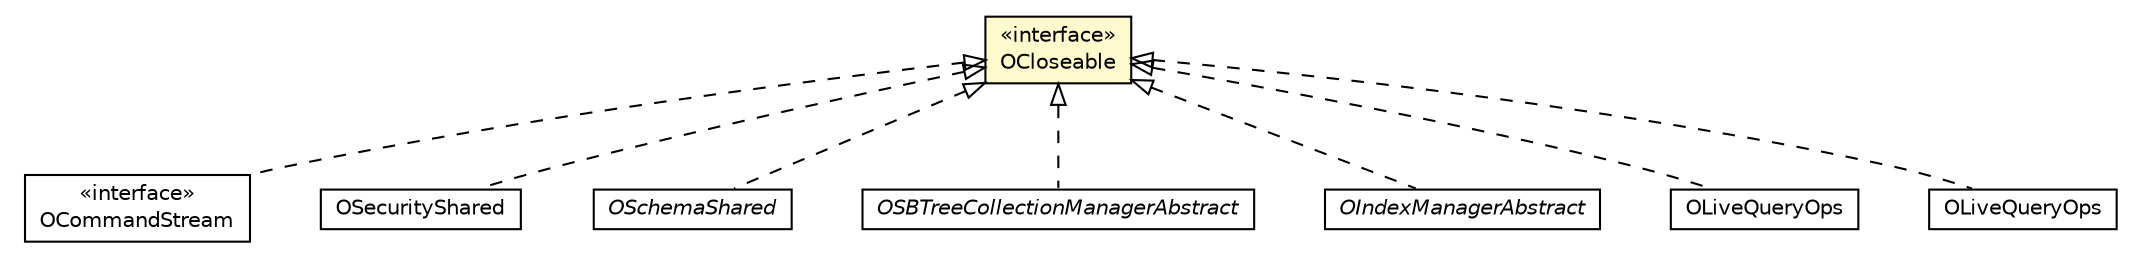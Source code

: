 #!/usr/local/bin/dot
#
# Class diagram 
# Generated by UMLGraph version R5_6-24-gf6e263 (http://www.umlgraph.org/)
#

digraph G {
	edge [fontname="Helvetica",fontsize=10,labelfontname="Helvetica",labelfontsize=10];
	node [fontname="Helvetica",fontsize=10,shape=plaintext];
	nodesep=0.25;
	ranksep=0.5;
	// com.orientechnologies.common.concur.resource.OCloseable
	c1807798 [label=<<table title="com.orientechnologies.common.concur.resource.OCloseable" border="0" cellborder="1" cellspacing="0" cellpadding="2" port="p" bgcolor="lemonChiffon" href="./OCloseable.html">
		<tr><td><table border="0" cellspacing="0" cellpadding="1">
<tr><td align="center" balign="center"> &#171;interface&#187; </td></tr>
<tr><td align="center" balign="center"> OCloseable </td></tr>
		</table></td></tr>
		</table>>, URL="./OCloseable.html", fontname="Helvetica", fontcolor="black", fontsize=10.0];
	// com.orientechnologies.common.console.OCommandStream
	c1807879 [label=<<table title="com.orientechnologies.common.console.OCommandStream" border="0" cellborder="1" cellspacing="0" cellpadding="2" port="p" href="../../console/OCommandStream.html">
		<tr><td><table border="0" cellspacing="0" cellpadding="1">
<tr><td align="center" balign="center"> &#171;interface&#187; </td></tr>
<tr><td align="center" balign="center"> OCommandStream </td></tr>
		</table></td></tr>
		</table>>, URL="../../console/OCommandStream.html", fontname="Helvetica", fontcolor="black", fontsize=10.0];
	// com.orientechnologies.orient.core.metadata.security.OSecurityShared
	c1808155 [label=<<table title="com.orientechnologies.orient.core.metadata.security.OSecurityShared" border="0" cellborder="1" cellspacing="0" cellpadding="2" port="p" href="../../../orient/core/metadata/security/OSecurityShared.html">
		<tr><td><table border="0" cellspacing="0" cellpadding="1">
<tr><td align="center" balign="center"> OSecurityShared </td></tr>
		</table></td></tr>
		</table>>, URL="../../../orient/core/metadata/security/OSecurityShared.html", fontname="Helvetica", fontcolor="black", fontsize=10.0];
	// com.orientechnologies.orient.core.metadata.schema.OSchemaShared
	c1808191 [label=<<table title="com.orientechnologies.orient.core.metadata.schema.OSchemaShared" border="0" cellborder="1" cellspacing="0" cellpadding="2" port="p" href="../../../orient/core/metadata/schema/OSchemaShared.html">
		<tr><td><table border="0" cellspacing="0" cellpadding="1">
<tr><td align="center" balign="center"><font face="Helvetica-Oblique"> OSchemaShared </font></td></tr>
		</table></td></tr>
		</table>>, URL="../../../orient/core/metadata/schema/OSchemaShared.html", fontname="Helvetica", fontcolor="black", fontsize=10.0];
	// com.orientechnologies.orient.core.storage.ridbag.sbtree.OSBTreeCollectionManagerAbstract
	c1809197 [label=<<table title="com.orientechnologies.orient.core.storage.ridbag.sbtree.OSBTreeCollectionManagerAbstract" border="0" cellborder="1" cellspacing="0" cellpadding="2" port="p" href="../../../orient/core/storage/ridbag/sbtree/OSBTreeCollectionManagerAbstract.html">
		<tr><td><table border="0" cellspacing="0" cellpadding="1">
<tr><td align="center" balign="center"><font face="Helvetica-Oblique"> OSBTreeCollectionManagerAbstract </font></td></tr>
		</table></td></tr>
		</table>>, URL="../../../orient/core/storage/ridbag/sbtree/OSBTreeCollectionManagerAbstract.html", fontname="Helvetica", fontcolor="black", fontsize=10.0];
	// com.orientechnologies.orient.core.index.OIndexManagerAbstract
	c1809454 [label=<<table title="com.orientechnologies.orient.core.index.OIndexManagerAbstract" border="0" cellborder="1" cellspacing="0" cellpadding="2" port="p" href="../../../orient/core/index/OIndexManagerAbstract.html">
		<tr><td><table border="0" cellspacing="0" cellpadding="1">
<tr><td align="center" balign="center"><font face="Helvetica-Oblique"> OIndexManagerAbstract </font></td></tr>
		</table></td></tr>
		</table>>, URL="../../../orient/core/index/OIndexManagerAbstract.html", fontname="Helvetica", fontcolor="black", fontsize=10.0];
	// com.orientechnologies.orient.core.query.live.OLiveQueryHook.OLiveQueryOps
	c1809491 [label=<<table title="com.orientechnologies.orient.core.query.live.OLiveQueryHook.OLiveQueryOps" border="0" cellborder="1" cellspacing="0" cellpadding="2" port="p" href="../../../orient/core/query/live/OLiveQueryHook.OLiveQueryOps.html">
		<tr><td><table border="0" cellspacing="0" cellpadding="1">
<tr><td align="center" balign="center"> OLiveQueryOps </td></tr>
		</table></td></tr>
		</table>>, URL="../../../orient/core/query/live/OLiveQueryHook.OLiveQueryOps.html", fontname="Helvetica", fontcolor="black", fontsize=10.0];
	// com.orientechnologies.orient.core.query.live.OLiveQueryHookV2.OLiveQueryOps
	c1809498 [label=<<table title="com.orientechnologies.orient.core.query.live.OLiveQueryHookV2.OLiveQueryOps" border="0" cellborder="1" cellspacing="0" cellpadding="2" port="p" href="../../../orient/core/query/live/OLiveQueryHookV2.OLiveQueryOps.html">
		<tr><td><table border="0" cellspacing="0" cellpadding="1">
<tr><td align="center" balign="center"> OLiveQueryOps </td></tr>
		</table></td></tr>
		</table>>, URL="../../../orient/core/query/live/OLiveQueryHookV2.OLiveQueryOps.html", fontname="Helvetica", fontcolor="black", fontsize=10.0];
	//com.orientechnologies.common.console.OCommandStream implements com.orientechnologies.common.concur.resource.OCloseable
	c1807798:p -> c1807879:p [dir=back,arrowtail=empty,style=dashed];
	//com.orientechnologies.orient.core.metadata.security.OSecurityShared implements com.orientechnologies.common.concur.resource.OCloseable
	c1807798:p -> c1808155:p [dir=back,arrowtail=empty,style=dashed];
	//com.orientechnologies.orient.core.metadata.schema.OSchemaShared implements com.orientechnologies.common.concur.resource.OCloseable
	c1807798:p -> c1808191:p [dir=back,arrowtail=empty,style=dashed];
	//com.orientechnologies.orient.core.storage.ridbag.sbtree.OSBTreeCollectionManagerAbstract implements com.orientechnologies.common.concur.resource.OCloseable
	c1807798:p -> c1809197:p [dir=back,arrowtail=empty,style=dashed];
	//com.orientechnologies.orient.core.index.OIndexManagerAbstract implements com.orientechnologies.common.concur.resource.OCloseable
	c1807798:p -> c1809454:p [dir=back,arrowtail=empty,style=dashed];
	//com.orientechnologies.orient.core.query.live.OLiveQueryHook.OLiveQueryOps implements com.orientechnologies.common.concur.resource.OCloseable
	c1807798:p -> c1809491:p [dir=back,arrowtail=empty,style=dashed];
	//com.orientechnologies.orient.core.query.live.OLiveQueryHookV2.OLiveQueryOps implements com.orientechnologies.common.concur.resource.OCloseable
	c1807798:p -> c1809498:p [dir=back,arrowtail=empty,style=dashed];
}

